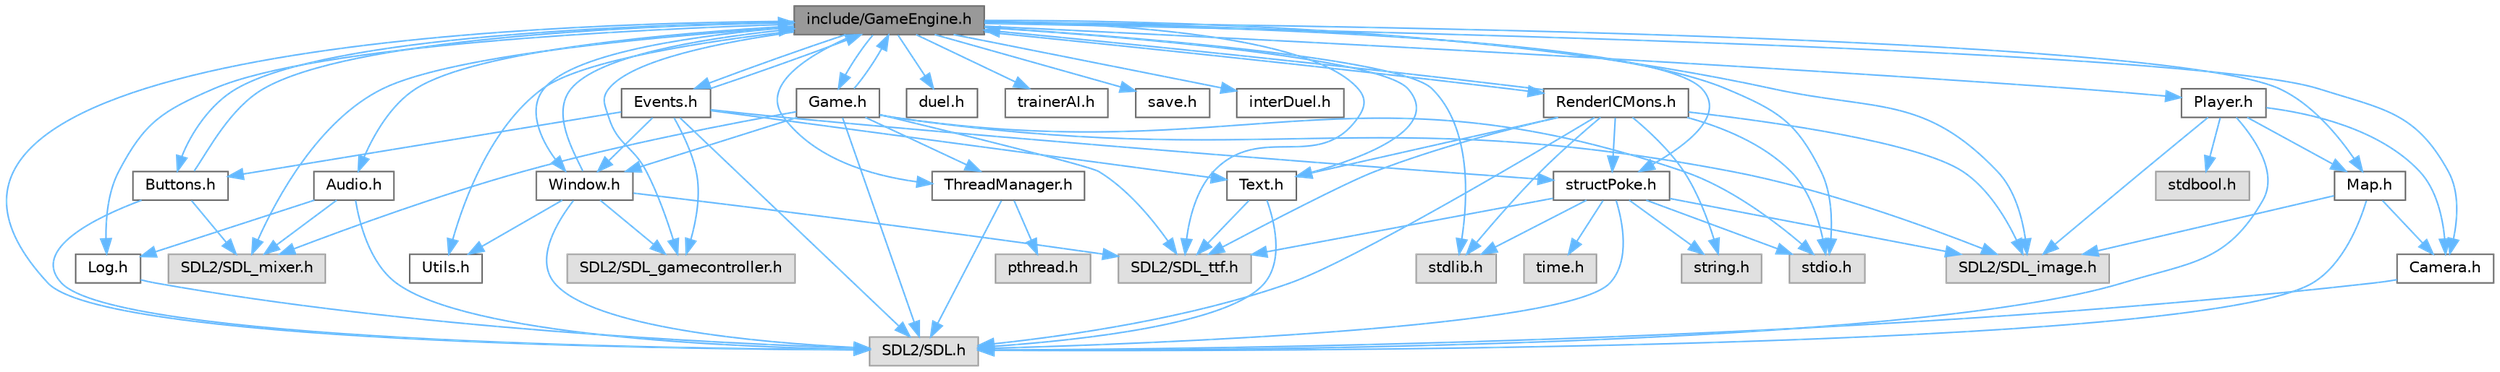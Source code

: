 digraph "include/GameEngine.h"
{
 // LATEX_PDF_SIZE
  bgcolor="transparent";
  edge [fontname=Helvetica,fontsize=10,labelfontname=Helvetica,labelfontsize=10];
  node [fontname=Helvetica,fontsize=10,shape=box,height=0.2,width=0.4];
  Node1 [id="Node000001",label="include/GameEngine.h",height=0.2,width=0.4,color="gray40", fillcolor="grey60", style="filled", fontcolor="black",tooltip=" "];
  Node1 -> Node2 [id="edge82_Node000001_Node000002",color="steelblue1",style="solid",tooltip=" "];
  Node2 [id="Node000002",label="SDL2/SDL.h",height=0.2,width=0.4,color="grey60", fillcolor="#E0E0E0", style="filled",tooltip=" "];
  Node1 -> Node3 [id="edge83_Node000001_Node000003",color="steelblue1",style="solid",tooltip=" "];
  Node3 [id="Node000003",label="SDL2/SDL_mixer.h",height=0.2,width=0.4,color="grey60", fillcolor="#E0E0E0", style="filled",tooltip=" "];
  Node1 -> Node4 [id="edge84_Node000001_Node000004",color="steelblue1",style="solid",tooltip=" "];
  Node4 [id="Node000004",label="SDL2/SDL_image.h",height=0.2,width=0.4,color="grey60", fillcolor="#E0E0E0", style="filled",tooltip=" "];
  Node1 -> Node5 [id="edge85_Node000001_Node000005",color="steelblue1",style="solid",tooltip=" "];
  Node5 [id="Node000005",label="SDL2/SDL_ttf.h",height=0.2,width=0.4,color="grey60", fillcolor="#E0E0E0", style="filled",tooltip=" "];
  Node1 -> Node6 [id="edge86_Node000001_Node000006",color="steelblue1",style="solid",tooltip=" "];
  Node6 [id="Node000006",label="SDL2/SDL_gamecontroller.h",height=0.2,width=0.4,color="grey60", fillcolor="#E0E0E0", style="filled",tooltip=" "];
  Node1 -> Node7 [id="edge87_Node000001_Node000007",color="steelblue1",style="solid",tooltip=" "];
  Node7 [id="Node000007",label="stdio.h",height=0.2,width=0.4,color="grey60", fillcolor="#E0E0E0", style="filled",tooltip=" "];
  Node1 -> Node8 [id="edge88_Node000001_Node000008",color="steelblue1",style="solid",tooltip=" "];
  Node8 [id="Node000008",label="stdlib.h",height=0.2,width=0.4,color="grey60", fillcolor="#E0E0E0", style="filled",tooltip=" "];
  Node1 -> Node9 [id="edge89_Node000001_Node000009",color="steelblue1",style="solid",tooltip=" "];
  Node9 [id="Node000009",label="Log.h",height=0.2,width=0.4,color="grey40", fillcolor="white", style="filled",URL="$d1/d45/Log_8h.html",tooltip=" "];
  Node9 -> Node2 [id="edge90_Node000009_Node000002",color="steelblue1",style="solid",tooltip=" "];
  Node1 -> Node10 [id="edge91_Node000001_Node000010",color="steelblue1",style="solid",tooltip=" "];
  Node10 [id="Node000010",label="Audio.h",height=0.2,width=0.4,color="grey40", fillcolor="white", style="filled",URL="$d8/daa/Audio_8h.html",tooltip=" "];
  Node10 -> Node9 [id="edge92_Node000010_Node000009",color="steelblue1",style="solid",tooltip=" "];
  Node10 -> Node3 [id="edge93_Node000010_Node000003",color="steelblue1",style="solid",tooltip=" "];
  Node10 -> Node2 [id="edge94_Node000010_Node000002",color="steelblue1",style="solid",tooltip=" "];
  Node1 -> Node11 [id="edge95_Node000001_Node000011",color="steelblue1",style="solid",tooltip=" "];
  Node11 [id="Node000011",label="Buttons.h",height=0.2,width=0.4,color="grey40", fillcolor="white", style="filled",URL="$d3/d70/Buttons_8h.html",tooltip=" "];
  Node11 -> Node2 [id="edge96_Node000011_Node000002",color="steelblue1",style="solid",tooltip=" "];
  Node11 -> Node3 [id="edge97_Node000011_Node000003",color="steelblue1",style="solid",tooltip=" "];
  Node11 -> Node1 [id="edge98_Node000011_Node000001",color="steelblue1",style="solid",tooltip=" "];
  Node1 -> Node12 [id="edge99_Node000001_Node000012",color="steelblue1",style="solid",tooltip=" "];
  Node12 [id="Node000012",label="structPoke.h",height=0.2,width=0.4,color="grey40", fillcolor="white", style="filled",URL="$da/d71/structPoke_8h.html",tooltip=" "];
  Node12 -> Node7 [id="edge100_Node000012_Node000007",color="steelblue1",style="solid",tooltip=" "];
  Node12 -> Node8 [id="edge101_Node000012_Node000008",color="steelblue1",style="solid",tooltip=" "];
  Node12 -> Node13 [id="edge102_Node000012_Node000013",color="steelblue1",style="solid",tooltip=" "];
  Node13 [id="Node000013",label="time.h",height=0.2,width=0.4,color="grey60", fillcolor="#E0E0E0", style="filled",tooltip=" "];
  Node12 -> Node14 [id="edge103_Node000012_Node000014",color="steelblue1",style="solid",tooltip=" "];
  Node14 [id="Node000014",label="string.h",height=0.2,width=0.4,color="grey60", fillcolor="#E0E0E0", style="filled",tooltip=" "];
  Node12 -> Node2 [id="edge104_Node000012_Node000002",color="steelblue1",style="solid",tooltip=" "];
  Node12 -> Node4 [id="edge105_Node000012_Node000004",color="steelblue1",style="solid",tooltip=" "];
  Node12 -> Node5 [id="edge106_Node000012_Node000005",color="steelblue1",style="solid",tooltip=" "];
  Node1 -> Node15 [id="edge107_Node000001_Node000015",color="steelblue1",style="solid",tooltip=" "];
  Node15 [id="Node000015",label="duel.h",height=0.2,width=0.4,color="grey40", fillcolor="white", style="filled",URL="$d6/d8e/duel_8h.html",tooltip=" "];
  Node1 -> Node16 [id="edge108_Node000001_Node000016",color="steelblue1",style="solid",tooltip=" "];
  Node16 [id="Node000016",label="trainerAI.h",height=0.2,width=0.4,color="grey40", fillcolor="white", style="filled",URL="$df/d27/trainerAI_8h.html",tooltip=" "];
  Node1 -> Node17 [id="edge109_Node000001_Node000017",color="steelblue1",style="solid",tooltip=" "];
  Node17 [id="Node000017",label="save.h",height=0.2,width=0.4,color="grey40", fillcolor="white", style="filled",URL="$d5/d5e/save_8h.html",tooltip="Save the player's data in a file."];
  Node1 -> Node18 [id="edge110_Node000001_Node000018",color="steelblue1",style="solid",tooltip=" "];
  Node18 [id="Node000018",label="interDuel.h",height=0.2,width=0.4,color="grey40", fillcolor="white", style="filled",URL="$da/d1d/interDuel_8h.html",tooltip=" "];
  Node1 -> Node19 [id="edge111_Node000001_Node000019",color="steelblue1",style="solid",tooltip=" "];
  Node19 [id="Node000019",label="Utils.h",height=0.2,width=0.4,color="grey40", fillcolor="white", style="filled",URL="$d9/ded/Utils_8h.html",tooltip=" "];
  Node1 -> Node20 [id="edge112_Node000001_Node000020",color="steelblue1",style="solid",tooltip=" "];
  Node20 [id="Node000020",label="Text.h",height=0.2,width=0.4,color="grey40", fillcolor="white", style="filled",URL="$d6/d35/Text_8h.html",tooltip=" "];
  Node20 -> Node2 [id="edge113_Node000020_Node000002",color="steelblue1",style="solid",tooltip=" "];
  Node20 -> Node5 [id="edge114_Node000020_Node000005",color="steelblue1",style="solid",tooltip=" "];
  Node1 -> Node21 [id="edge115_Node000001_Node000021",color="steelblue1",style="solid",tooltip=" "];
  Node21 [id="Node000021",label="Window.h",height=0.2,width=0.4,color="grey40", fillcolor="white", style="filled",URL="$d3/ded/Window_8h.html",tooltip=" "];
  Node21 -> Node2 [id="edge116_Node000021_Node000002",color="steelblue1",style="solid",tooltip=" "];
  Node21 -> Node5 [id="edge117_Node000021_Node000005",color="steelblue1",style="solid",tooltip=" "];
  Node21 -> Node6 [id="edge118_Node000021_Node000006",color="steelblue1",style="solid",tooltip=" "];
  Node21 -> Node1 [id="edge119_Node000021_Node000001",color="steelblue1",style="solid",tooltip=" "];
  Node21 -> Node19 [id="edge120_Node000021_Node000019",color="steelblue1",style="solid",tooltip=" "];
  Node1 -> Node22 [id="edge121_Node000001_Node000022",color="steelblue1",style="solid",tooltip=" "];
  Node22 [id="Node000022",label="Map.h",height=0.2,width=0.4,color="grey40", fillcolor="white", style="filled",URL="$df/d79/Map_8h.html",tooltip=" "];
  Node22 -> Node2 [id="edge122_Node000022_Node000002",color="steelblue1",style="solid",tooltip=" "];
  Node22 -> Node4 [id="edge123_Node000022_Node000004",color="steelblue1",style="solid",tooltip=" "];
  Node22 -> Node23 [id="edge124_Node000022_Node000023",color="steelblue1",style="solid",tooltip=" "];
  Node23 [id="Node000023",label="Camera.h",height=0.2,width=0.4,color="grey40", fillcolor="white", style="filled",URL="$dd/de4/Camera_8h.html",tooltip=" "];
  Node23 -> Node2 [id="edge125_Node000023_Node000002",color="steelblue1",style="solid",tooltip=" "];
  Node1 -> Node24 [id="edge126_Node000001_Node000024",color="steelblue1",style="solid",tooltip=" "];
  Node24 [id="Node000024",label="Player.h",height=0.2,width=0.4,color="grey40", fillcolor="white", style="filled",URL="$da/dbf/Player_8h.html",tooltip=" "];
  Node24 -> Node2 [id="edge127_Node000024_Node000002",color="steelblue1",style="solid",tooltip=" "];
  Node24 -> Node4 [id="edge128_Node000024_Node000004",color="steelblue1",style="solid",tooltip=" "];
  Node24 -> Node22 [id="edge129_Node000024_Node000022",color="steelblue1",style="solid",tooltip=" "];
  Node24 -> Node23 [id="edge130_Node000024_Node000023",color="steelblue1",style="solid",tooltip=" "];
  Node24 -> Node25 [id="edge131_Node000024_Node000025",color="steelblue1",style="solid",tooltip=" "];
  Node25 [id="Node000025",label="stdbool.h",height=0.2,width=0.4,color="grey60", fillcolor="#E0E0E0", style="filled",tooltip=" "];
  Node1 -> Node23 [id="edge132_Node000001_Node000023",color="steelblue1",style="solid",tooltip=" "];
  Node1 -> Node26 [id="edge133_Node000001_Node000026",color="steelblue1",style="solid",tooltip=" "];
  Node26 [id="Node000026",label="ThreadManager.h",height=0.2,width=0.4,color="grey40", fillcolor="white", style="filled",URL="$d0/daa/ThreadManager_8h.html",tooltip=" "];
  Node26 -> Node27 [id="edge134_Node000026_Node000027",color="steelblue1",style="solid",tooltip=" "];
  Node27 [id="Node000027",label="pthread.h",height=0.2,width=0.4,color="grey60", fillcolor="#E0E0E0", style="filled",tooltip=" "];
  Node26 -> Node2 [id="edge135_Node000026_Node000002",color="steelblue1",style="solid",tooltip=" "];
  Node1 -> Node28 [id="edge136_Node000001_Node000028",color="steelblue1",style="solid",tooltip=" "];
  Node28 [id="Node000028",label="Game.h",height=0.2,width=0.4,color="grey40", fillcolor="white", style="filled",URL="$d3/d5f/Game_8h.html",tooltip=" "];
  Node28 -> Node2 [id="edge137_Node000028_Node000002",color="steelblue1",style="solid",tooltip=" "];
  Node28 -> Node3 [id="edge138_Node000028_Node000003",color="steelblue1",style="solid",tooltip=" "];
  Node28 -> Node4 [id="edge139_Node000028_Node000004",color="steelblue1",style="solid",tooltip=" "];
  Node28 -> Node5 [id="edge140_Node000028_Node000005",color="steelblue1",style="solid",tooltip=" "];
  Node28 -> Node7 [id="edge141_Node000028_Node000007",color="steelblue1",style="solid",tooltip=" "];
  Node28 -> Node21 [id="edge142_Node000028_Node000021",color="steelblue1",style="solid",tooltip=" "];
  Node28 -> Node1 [id="edge143_Node000028_Node000001",color="steelblue1",style="solid",tooltip=" "];
  Node28 -> Node26 [id="edge144_Node000028_Node000026",color="steelblue1",style="solid",tooltip=" "];
  Node1 -> Node29 [id="edge145_Node000001_Node000029",color="steelblue1",style="solid",tooltip=" "];
  Node29 [id="Node000029",label="Events.h",height=0.2,width=0.4,color="grey40", fillcolor="white", style="filled",URL="$d0/dbb/Events_8h.html",tooltip=" "];
  Node29 -> Node1 [id="edge146_Node000029_Node000001",color="steelblue1",style="solid",tooltip=" "];
  Node29 -> Node21 [id="edge147_Node000029_Node000021",color="steelblue1",style="solid",tooltip=" "];
  Node29 -> Node11 [id="edge148_Node000029_Node000011",color="steelblue1",style="solid",tooltip=" "];
  Node29 -> Node20 [id="edge149_Node000029_Node000020",color="steelblue1",style="solid",tooltip=" "];
  Node29 -> Node12 [id="edge150_Node000029_Node000012",color="steelblue1",style="solid",tooltip=" "];
  Node29 -> Node2 [id="edge151_Node000029_Node000002",color="steelblue1",style="solid",tooltip=" "];
  Node29 -> Node6 [id="edge152_Node000029_Node000006",color="steelblue1",style="solid",tooltip=" "];
  Node1 -> Node30 [id="edge153_Node000001_Node000030",color="steelblue1",style="solid",tooltip=" "];
  Node30 [id="Node000030",label="RenderICMons.h",height=0.2,width=0.4,color="grey40", fillcolor="white", style="filled",URL="$d2/d98/RenderICMons_8h.html",tooltip=" "];
  Node30 -> Node2 [id="edge154_Node000030_Node000002",color="steelblue1",style="solid",tooltip=" "];
  Node30 -> Node4 [id="edge155_Node000030_Node000004",color="steelblue1",style="solid",tooltip=" "];
  Node30 -> Node5 [id="edge156_Node000030_Node000005",color="steelblue1",style="solid",tooltip=" "];
  Node30 -> Node7 [id="edge157_Node000030_Node000007",color="steelblue1",style="solid",tooltip=" "];
  Node30 -> Node8 [id="edge158_Node000030_Node000008",color="steelblue1",style="solid",tooltip=" "];
  Node30 -> Node14 [id="edge159_Node000030_Node000014",color="steelblue1",style="solid",tooltip=" "];
  Node30 -> Node1 [id="edge160_Node000030_Node000001",color="steelblue1",style="solid",tooltip=" "];
  Node30 -> Node20 [id="edge161_Node000030_Node000020",color="steelblue1",style="solid",tooltip=" "];
  Node30 -> Node12 [id="edge162_Node000030_Node000012",color="steelblue1",style="solid",tooltip=" "];
}
